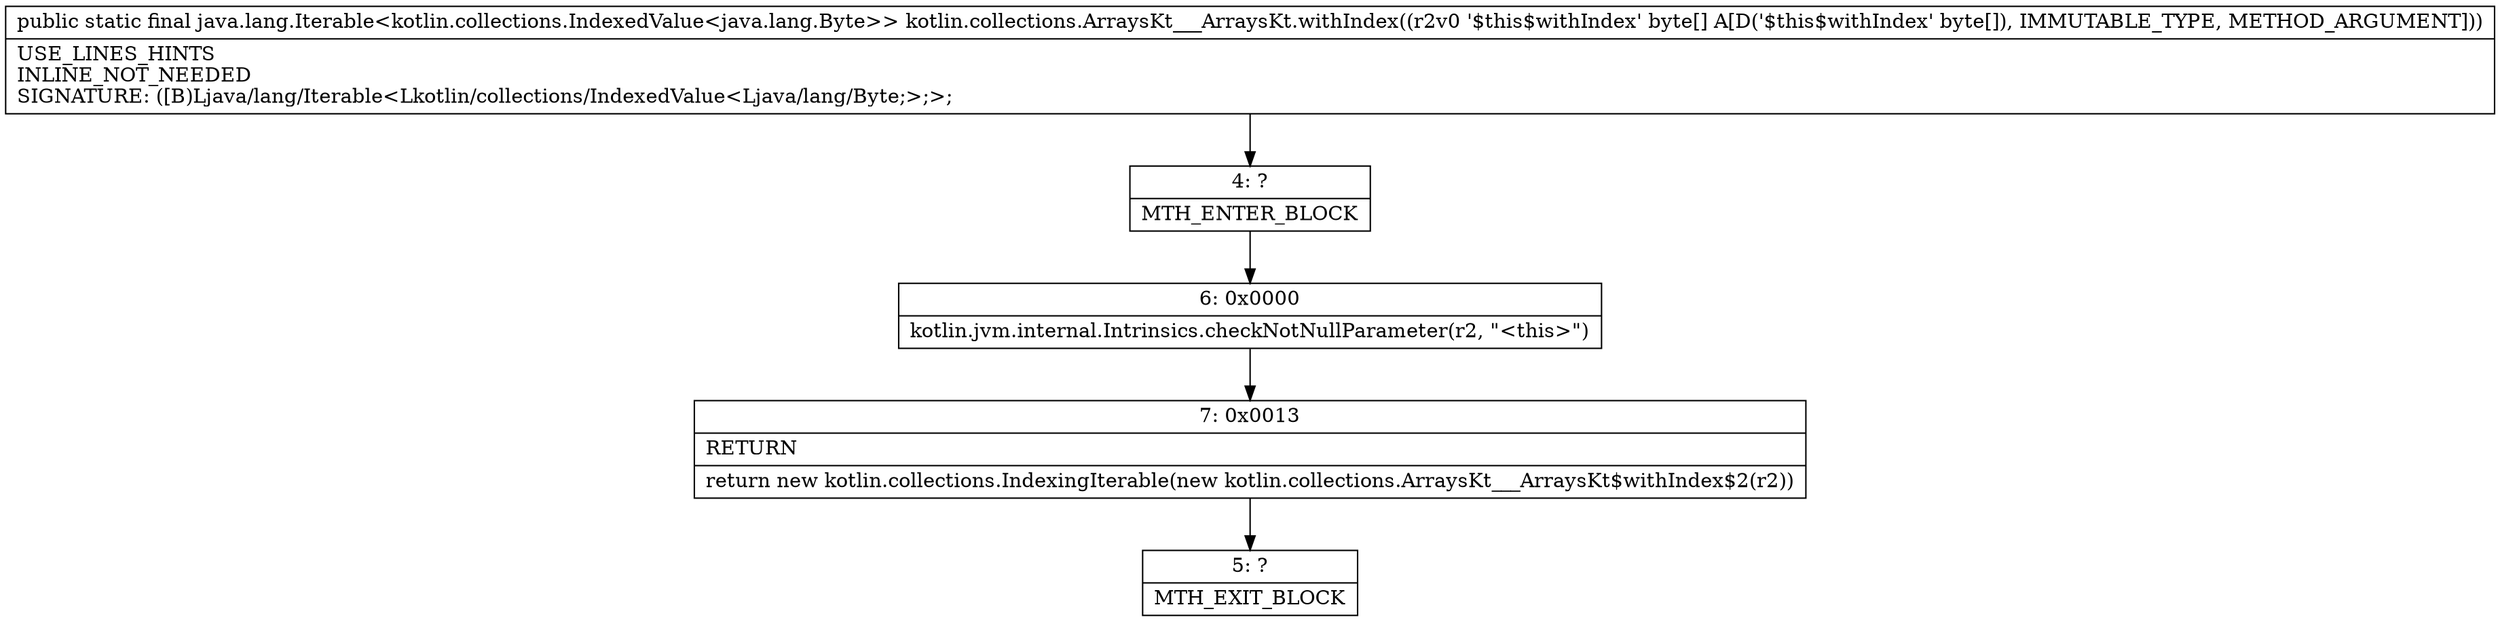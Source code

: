 digraph "CFG forkotlin.collections.ArraysKt___ArraysKt.withIndex([B)Ljava\/lang\/Iterable;" {
Node_4 [shape=record,label="{4\:\ ?|MTH_ENTER_BLOCK\l}"];
Node_6 [shape=record,label="{6\:\ 0x0000|kotlin.jvm.internal.Intrinsics.checkNotNullParameter(r2, \"\<this\>\")\l}"];
Node_7 [shape=record,label="{7\:\ 0x0013|RETURN\l|return new kotlin.collections.IndexingIterable(new kotlin.collections.ArraysKt___ArraysKt$withIndex$2(r2))\l}"];
Node_5 [shape=record,label="{5\:\ ?|MTH_EXIT_BLOCK\l}"];
MethodNode[shape=record,label="{public static final java.lang.Iterable\<kotlin.collections.IndexedValue\<java.lang.Byte\>\> kotlin.collections.ArraysKt___ArraysKt.withIndex((r2v0 '$this$withIndex' byte[] A[D('$this$withIndex' byte[]), IMMUTABLE_TYPE, METHOD_ARGUMENT]))  | USE_LINES_HINTS\lINLINE_NOT_NEEDED\lSIGNATURE: ([B)Ljava\/lang\/Iterable\<Lkotlin\/collections\/IndexedValue\<Ljava\/lang\/Byte;\>;\>;\l}"];
MethodNode -> Node_4;Node_4 -> Node_6;
Node_6 -> Node_7;
Node_7 -> Node_5;
}

